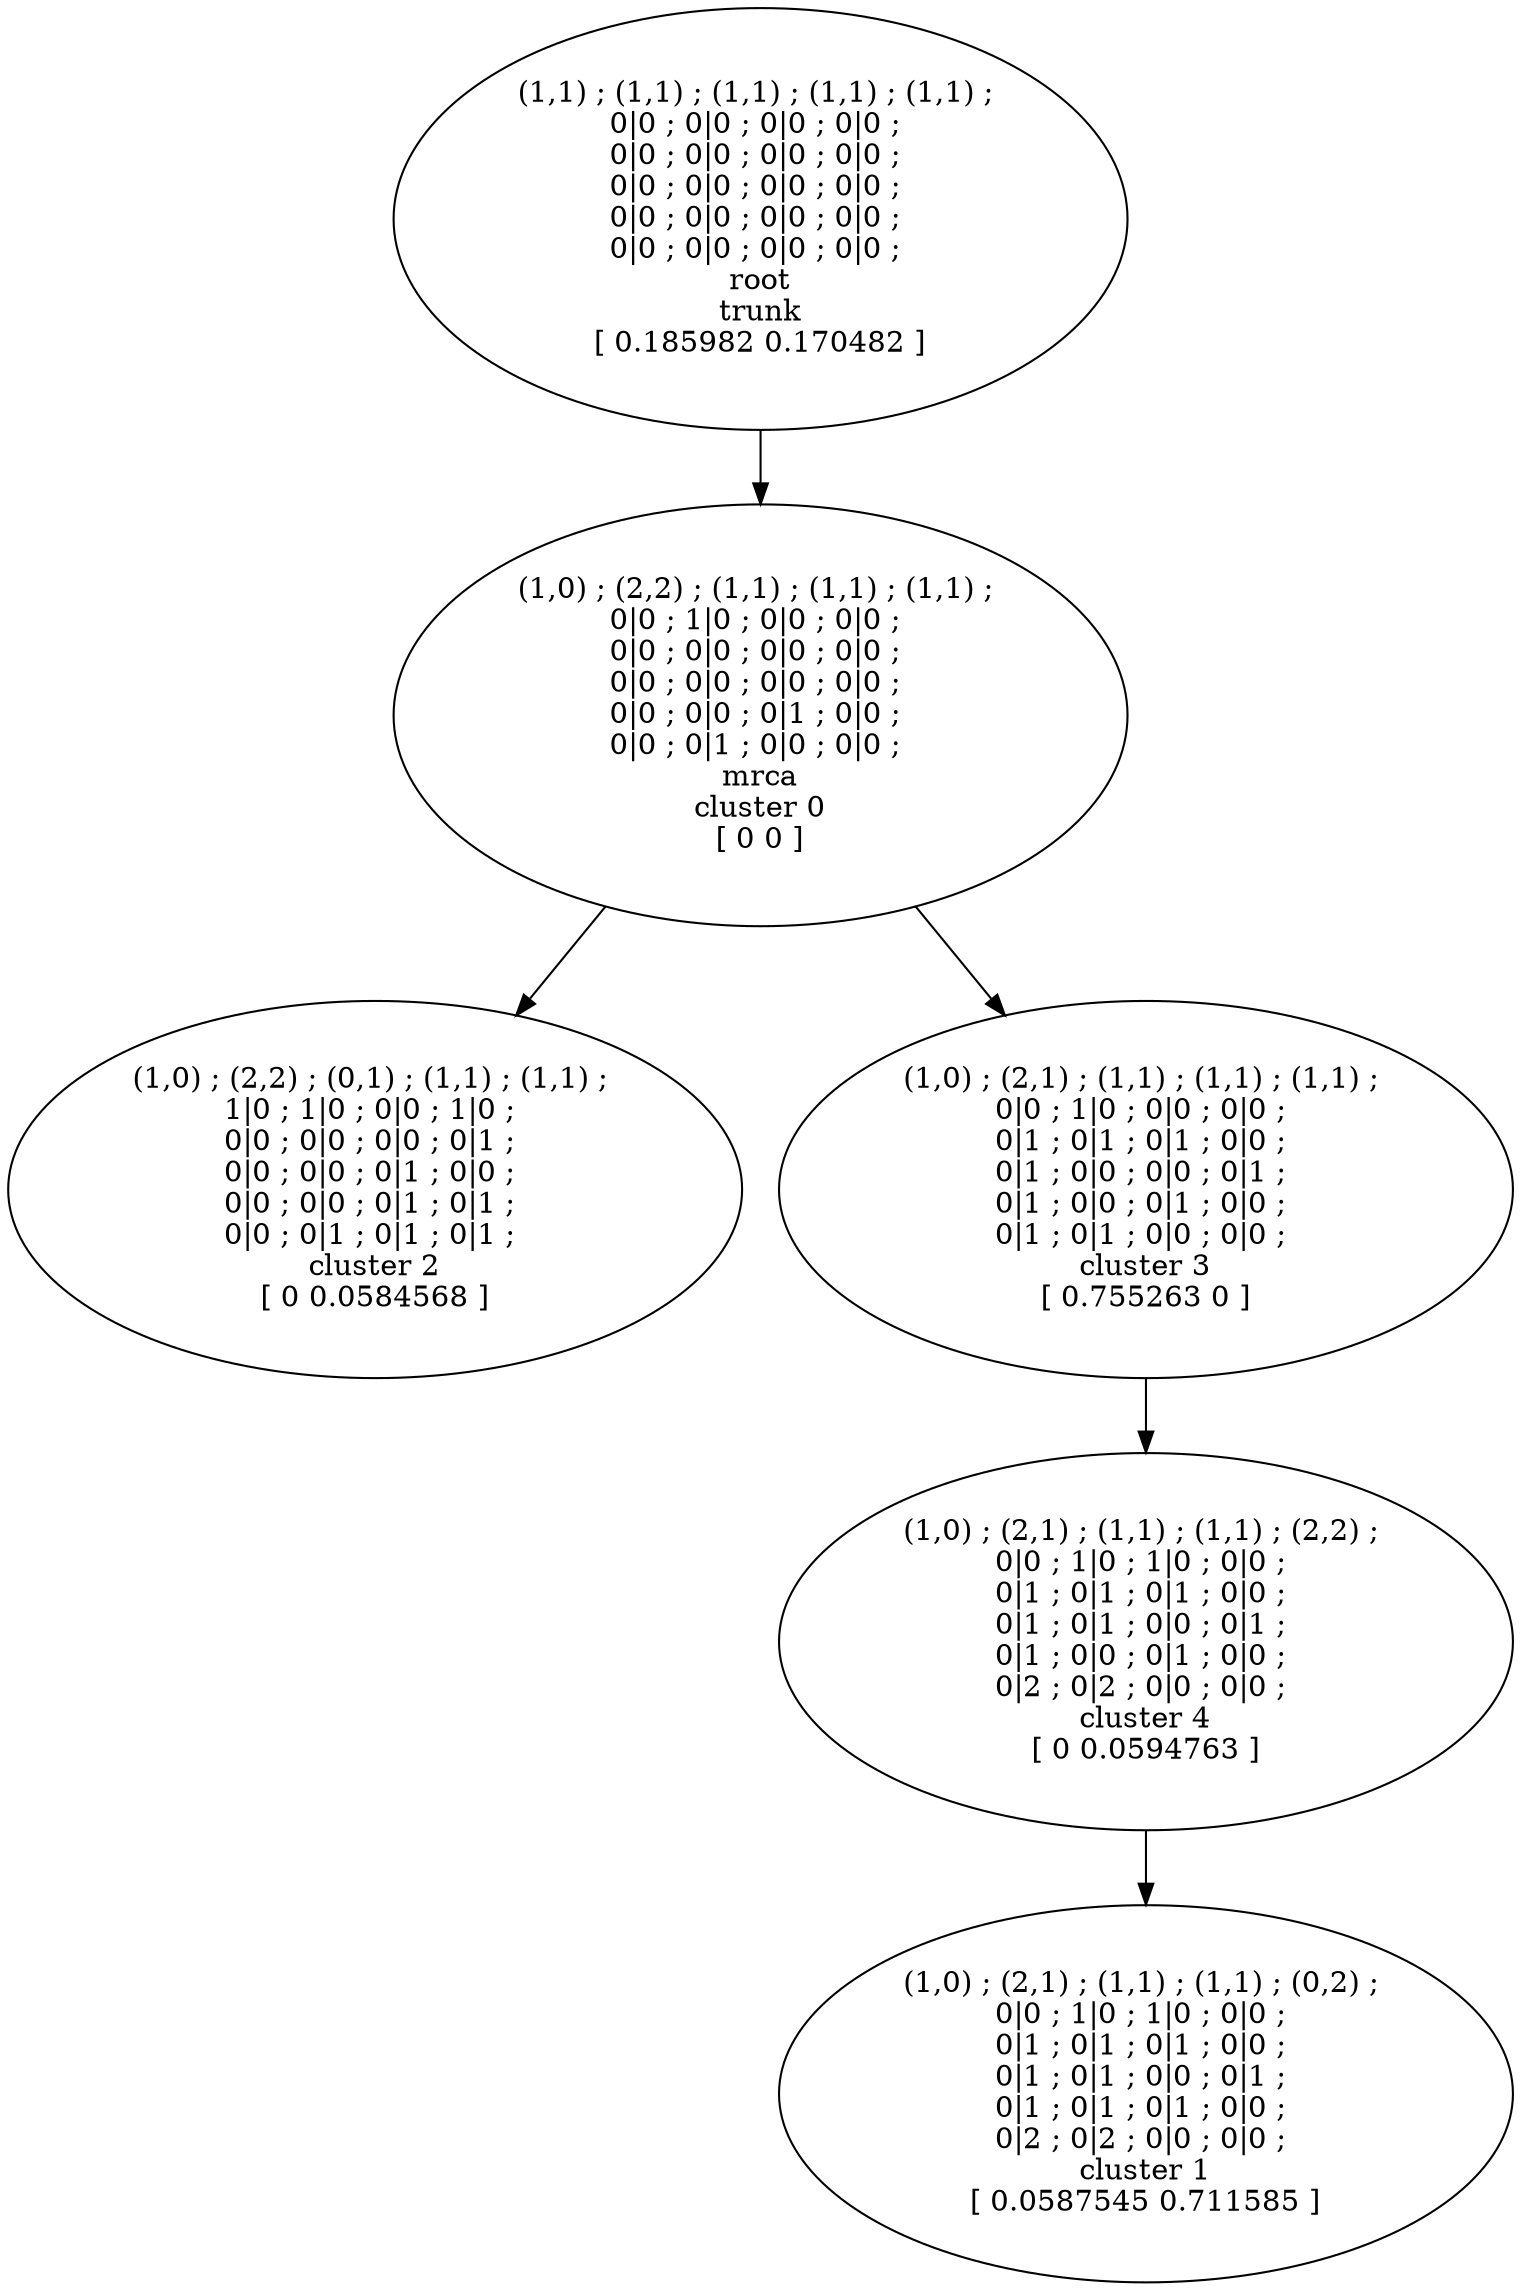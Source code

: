digraph T {
	7 [label="(1,1) ; (1,1) ; (1,1) ; (1,1) ; (1,1) ; \n0|0 ; 0|0 ; 0|0 ; 0|0 ; \n0|0 ; 0|0 ; 0|0 ; 0|0 ; \n0|0 ; 0|0 ; 0|0 ; 0|0 ; \n0|0 ; 0|0 ; 0|0 ; 0|0 ; \n0|0 ; 0|0 ; 0|0 ; 0|0 ; \nroot\ntrunk\n[ 0.185982 0.170482 ]"]
	5 [label="(1,0) ; (2,2) ; (1,1) ; (1,1) ; (1,1) ; \n0|0 ; 1|0 ; 0|0 ; 0|0 ; \n0|0 ; 0|0 ; 0|0 ; 0|0 ; \n0|0 ; 0|0 ; 0|0 ; 0|0 ; \n0|0 ; 0|0 ; 0|1 ; 0|0 ; \n0|0 ; 0|1 ; 0|0 ; 0|0 ; \nmrca\ncluster 0\n[ 0 0 ]"]
	4 [label="(1,0) ; (2,2) ; (0,1) ; (1,1) ; (1,1) ; \n1|0 ; 1|0 ; 0|0 ; 1|0 ; \n0|0 ; 0|0 ; 0|0 ; 0|1 ; \n0|0 ; 0|0 ; 0|1 ; 0|0 ; \n0|0 ; 0|0 ; 0|1 ; 0|1 ; \n0|0 ; 0|1 ; 0|1 ; 0|1 ; \ncluster 2\n[ 0 0.0584568 ]"]
	3 [label="(1,0) ; (2,1) ; (1,1) ; (1,1) ; (2,2) ; \n0|0 ; 1|0 ; 1|0 ; 0|0 ; \n0|1 ; 0|1 ; 0|1 ; 0|0 ; \n0|1 ; 0|1 ; 0|0 ; 0|1 ; \n0|1 ; 0|0 ; 0|1 ; 0|0 ; \n0|2 ; 0|2 ; 0|0 ; 0|0 ; \ncluster 4\n[ 0 0.0594763 ]"]
	2 [label="(1,0) ; (2,1) ; (1,1) ; (1,1) ; (1,1) ; \n0|0 ; 1|0 ; 0|0 ; 0|0 ; \n0|1 ; 0|1 ; 0|1 ; 0|0 ; \n0|1 ; 0|0 ; 0|0 ; 0|1 ; \n0|1 ; 0|0 ; 0|1 ; 0|0 ; \n0|1 ; 0|1 ; 0|0 ; 0|0 ; \ncluster 3\n[ 0.755263 0 ]"]
	1 [label="(1,0) ; (2,1) ; (1,1) ; (1,1) ; (0,2) ; \n0|0 ; 1|0 ; 1|0 ; 0|0 ; \n0|1 ; 0|1 ; 0|1 ; 0|0 ; \n0|1 ; 0|1 ; 0|0 ; 0|1 ; \n0|1 ; 0|1 ; 0|1 ; 0|0 ; \n0|2 ; 0|2 ; 0|0 ; 0|0 ; \ncluster 1\n[ 0.0587545 0.711585 ]"]
7 -> 5
5 -> 4
5 -> 2
3 -> 1
2 -> 3
}
